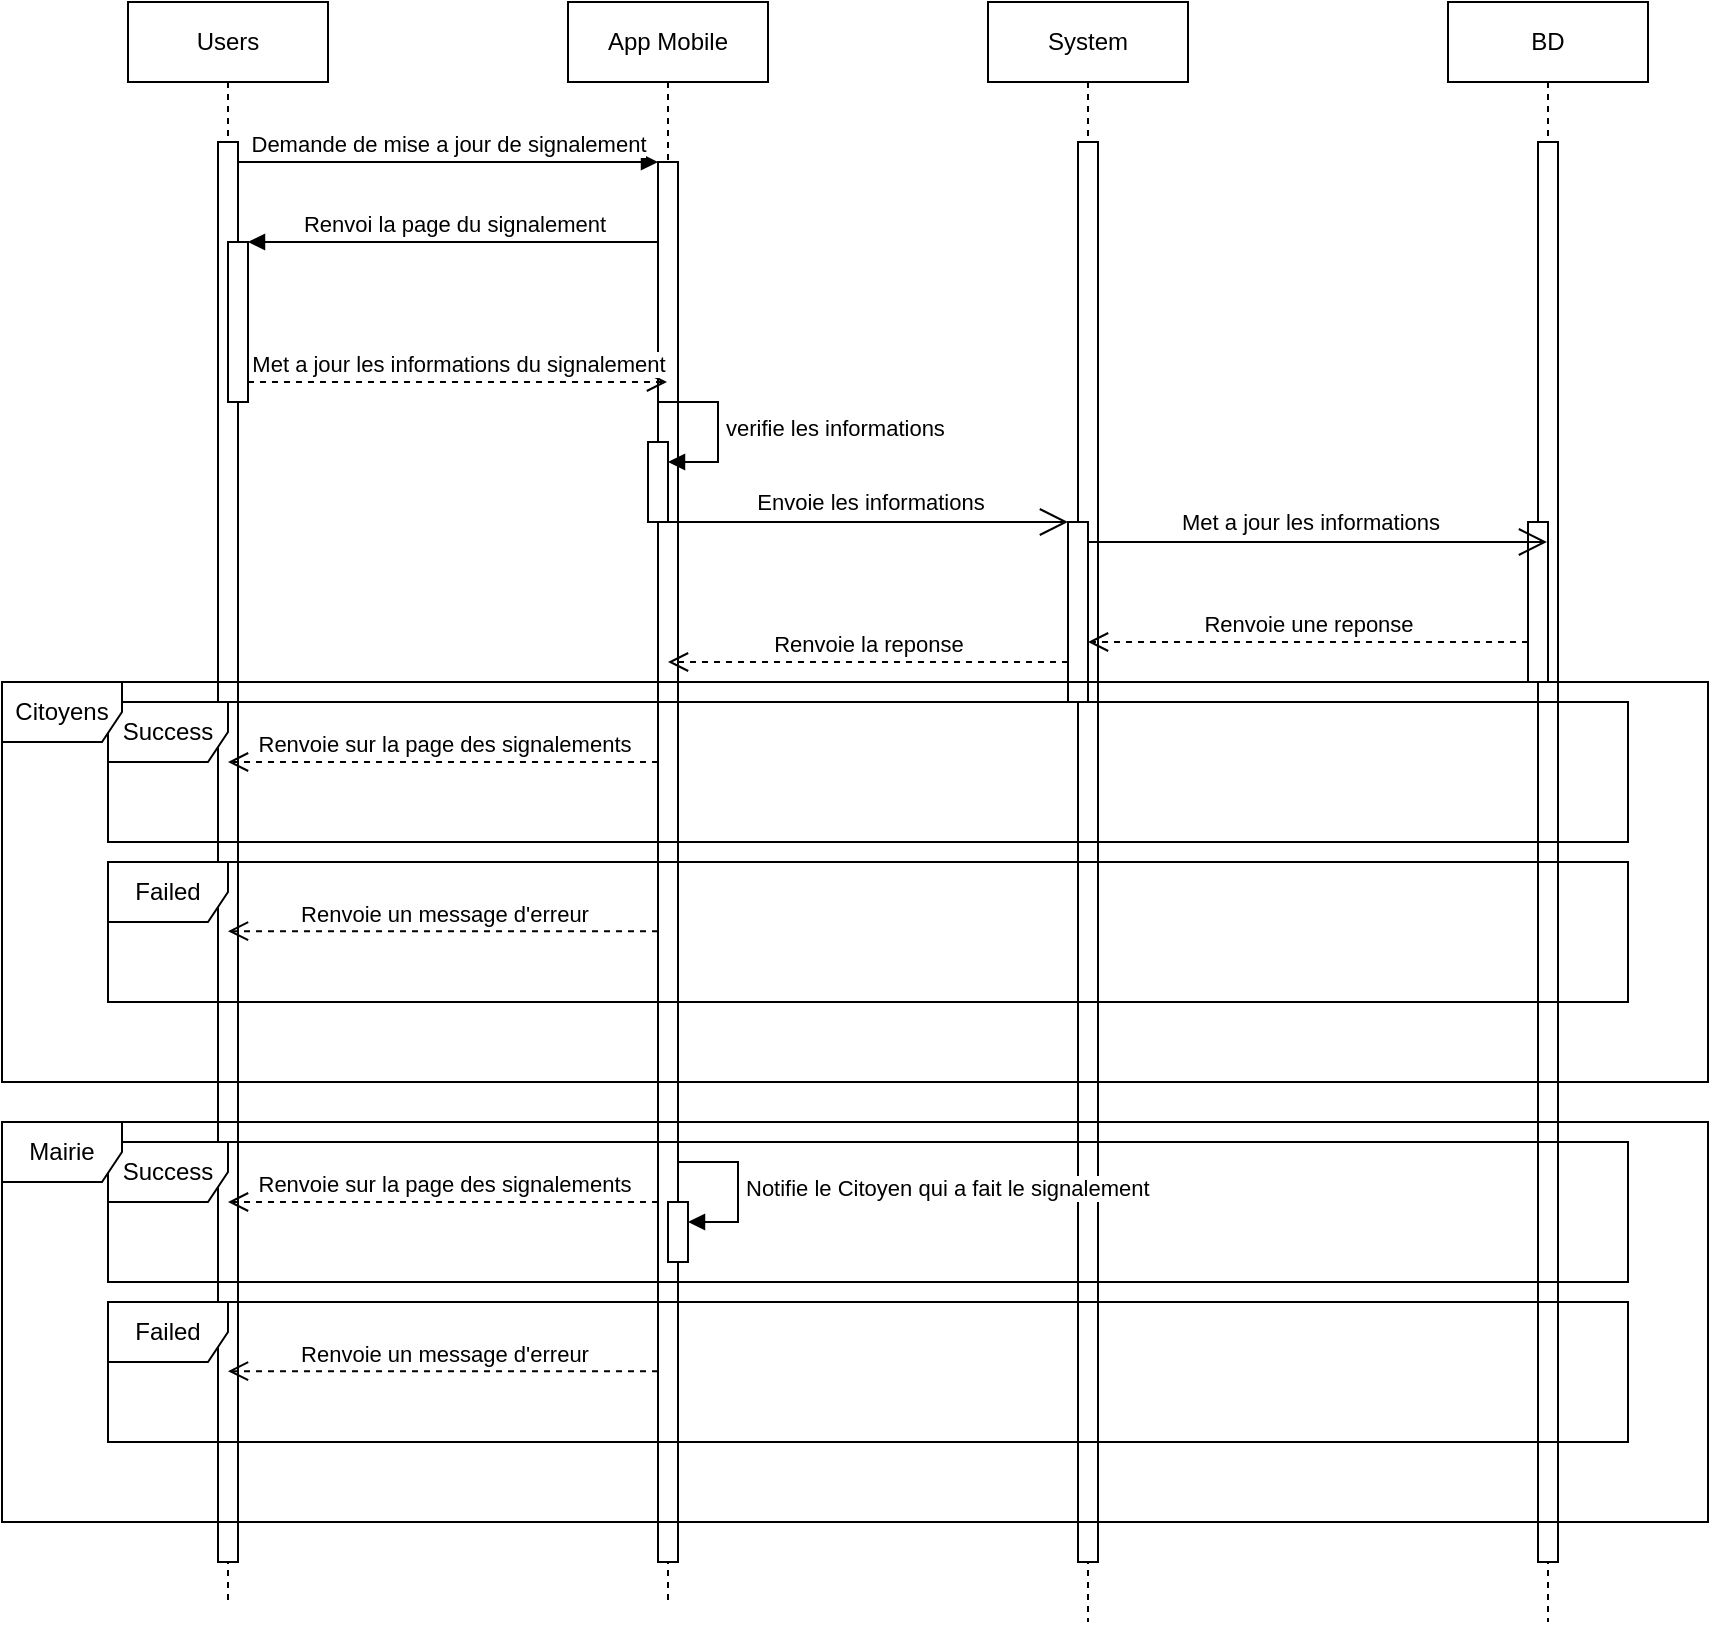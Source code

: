 <mxfile version="27.0.9">
  <diagram name="Page-1" id="pOD29hwekjlrXBInAIg7">
    <mxGraphModel dx="2253" dy="797" grid="1" gridSize="10" guides="1" tooltips="1" connect="1" arrows="1" fold="1" page="1" pageScale="1" pageWidth="827" pageHeight="1169" math="0" shadow="0">
      <root>
        <mxCell id="0" />
        <mxCell id="1" parent="0" />
        <mxCell id="RNqQ6qtLA7qJFd5542pB-1" value="Users" style="shape=umlLifeline;perimeter=lifelinePerimeter;whiteSpace=wrap;html=1;container=0;dropTarget=0;collapsible=0;recursiveResize=0;outlineConnect=0;portConstraint=eastwest;newEdgeStyle={&quot;edgeStyle&quot;:&quot;elbowEdgeStyle&quot;,&quot;elbow&quot;:&quot;vertical&quot;,&quot;curved&quot;:0,&quot;rounded&quot;:0};" parent="1" vertex="1">
          <mxGeometry x="50" y="90" width="100" height="800" as="geometry" />
        </mxCell>
        <mxCell id="RNqQ6qtLA7qJFd5542pB-2" value="" style="html=1;points=[];perimeter=orthogonalPerimeter;outlineConnect=0;targetShapes=umlLifeline;portConstraint=eastwest;newEdgeStyle={&quot;edgeStyle&quot;:&quot;elbowEdgeStyle&quot;,&quot;elbow&quot;:&quot;vertical&quot;,&quot;curved&quot;:0,&quot;rounded&quot;:0};" parent="RNqQ6qtLA7qJFd5542pB-1" vertex="1">
          <mxGeometry x="45" y="70" width="10" height="710" as="geometry" />
        </mxCell>
        <mxCell id="RNqQ6qtLA7qJFd5542pB-3" value="" style="html=1;points=[];perimeter=orthogonalPerimeter;outlineConnect=0;targetShapes=umlLifeline;portConstraint=eastwest;newEdgeStyle={&quot;edgeStyle&quot;:&quot;elbowEdgeStyle&quot;,&quot;elbow&quot;:&quot;vertical&quot;,&quot;curved&quot;:0,&quot;rounded&quot;:0};" parent="RNqQ6qtLA7qJFd5542pB-1" vertex="1">
          <mxGeometry x="50" y="120" width="10" height="80" as="geometry" />
        </mxCell>
        <mxCell id="RNqQ6qtLA7qJFd5542pB-4" value="App Mobile" style="shape=umlLifeline;perimeter=lifelinePerimeter;whiteSpace=wrap;html=1;container=0;dropTarget=0;collapsible=0;recursiveResize=0;outlineConnect=0;portConstraint=eastwest;newEdgeStyle={&quot;edgeStyle&quot;:&quot;elbowEdgeStyle&quot;,&quot;elbow&quot;:&quot;vertical&quot;,&quot;curved&quot;:0,&quot;rounded&quot;:0};" parent="1" vertex="1">
          <mxGeometry x="270" y="90" width="100" height="800" as="geometry" />
        </mxCell>
        <mxCell id="RNqQ6qtLA7qJFd5542pB-5" value="" style="html=1;points=[];perimeter=orthogonalPerimeter;outlineConnect=0;targetShapes=umlLifeline;portConstraint=eastwest;newEdgeStyle={&quot;edgeStyle&quot;:&quot;elbowEdgeStyle&quot;,&quot;elbow&quot;:&quot;vertical&quot;,&quot;curved&quot;:0,&quot;rounded&quot;:0};" parent="RNqQ6qtLA7qJFd5542pB-4" vertex="1">
          <mxGeometry x="45" y="80" width="10" height="700" as="geometry" />
        </mxCell>
        <mxCell id="RNqQ6qtLA7qJFd5542pB-6" value="" style="html=1;points=[[0,0,0,0,5],[0,1,0,0,-5],[1,0,0,0,5],[1,1,0,0,-5]];perimeter=orthogonalPerimeter;outlineConnect=0;targetShapes=umlLifeline;portConstraint=eastwest;newEdgeStyle={&quot;curved&quot;:0,&quot;rounded&quot;:0};" parent="RNqQ6qtLA7qJFd5542pB-4" vertex="1">
          <mxGeometry x="40" y="220" width="10" height="40" as="geometry" />
        </mxCell>
        <mxCell id="RNqQ6qtLA7qJFd5542pB-7" value="verifie les informations" style="html=1;align=left;spacingLeft=2;endArrow=block;rounded=0;edgeStyle=orthogonalEdgeStyle;curved=0;rounded=0;" parent="RNqQ6qtLA7qJFd5542pB-4" target="RNqQ6qtLA7qJFd5542pB-6" edge="1">
          <mxGeometry relative="1" as="geometry">
            <mxPoint x="45" y="200" as="sourcePoint" />
            <Array as="points">
              <mxPoint x="75" y="230" />
            </Array>
          </mxGeometry>
        </mxCell>
        <mxCell id="RNqQ6qtLA7qJFd5542pB-8" value="Demande de mise a jour de signalement" style="html=1;verticalAlign=bottom;endArrow=block;edgeStyle=elbowEdgeStyle;elbow=vertical;curved=0;rounded=0;" parent="1" source="RNqQ6qtLA7qJFd5542pB-2" target="RNqQ6qtLA7qJFd5542pB-5" edge="1">
          <mxGeometry relative="1" as="geometry">
            <mxPoint x="205" y="180" as="sourcePoint" />
            <Array as="points">
              <mxPoint x="190" y="170" />
            </Array>
          </mxGeometry>
        </mxCell>
        <mxCell id="RNqQ6qtLA7qJFd5542pB-9" value="Renvoi la page du signalement" style="html=1;verticalAlign=bottom;endArrow=block;edgeStyle=elbowEdgeStyle;elbow=horizontal;curved=0;rounded=0;" parent="1" source="RNqQ6qtLA7qJFd5542pB-5" target="RNqQ6qtLA7qJFd5542pB-3" edge="1">
          <mxGeometry relative="1" as="geometry">
            <mxPoint x="185" y="210" as="sourcePoint" />
            <Array as="points">
              <mxPoint x="200" y="210" />
            </Array>
          </mxGeometry>
        </mxCell>
        <mxCell id="RNqQ6qtLA7qJFd5542pB-10" value="System" style="shape=umlLifeline;perimeter=lifelinePerimeter;whiteSpace=wrap;html=1;container=0;dropTarget=0;collapsible=0;recursiveResize=0;outlineConnect=0;portConstraint=eastwest;newEdgeStyle={&quot;edgeStyle&quot;:&quot;elbowEdgeStyle&quot;,&quot;elbow&quot;:&quot;vertical&quot;,&quot;curved&quot;:0,&quot;rounded&quot;:0};" parent="1" vertex="1">
          <mxGeometry x="480" y="90" width="100" height="810" as="geometry" />
        </mxCell>
        <mxCell id="RNqQ6qtLA7qJFd5542pB-11" value="" style="html=1;points=[];perimeter=orthogonalPerimeter;outlineConnect=0;targetShapes=umlLifeline;portConstraint=eastwest;newEdgeStyle={&quot;edgeStyle&quot;:&quot;elbowEdgeStyle&quot;,&quot;elbow&quot;:&quot;vertical&quot;,&quot;curved&quot;:0,&quot;rounded&quot;:0};" parent="RNqQ6qtLA7qJFd5542pB-10" vertex="1">
          <mxGeometry x="45" y="70" width="10" height="710" as="geometry" />
        </mxCell>
        <mxCell id="RNqQ6qtLA7qJFd5542pB-12" value="" style="html=1;points=[[0,0,0,0,5],[0,1,0,0,-5],[1,0,0,0,5],[1,1,0,0,-5]];perimeter=orthogonalPerimeter;outlineConnect=0;targetShapes=umlLifeline;portConstraint=eastwest;newEdgeStyle={&quot;curved&quot;:0,&quot;rounded&quot;:0};" parent="RNqQ6qtLA7qJFd5542pB-10" vertex="1">
          <mxGeometry x="40" y="260" width="10" height="90" as="geometry" />
        </mxCell>
        <mxCell id="RNqQ6qtLA7qJFd5542pB-13" value="BD" style="shape=umlLifeline;perimeter=lifelinePerimeter;whiteSpace=wrap;html=1;container=0;dropTarget=0;collapsible=0;recursiveResize=0;outlineConnect=0;portConstraint=eastwest;newEdgeStyle={&quot;edgeStyle&quot;:&quot;elbowEdgeStyle&quot;,&quot;elbow&quot;:&quot;vertical&quot;,&quot;curved&quot;:0,&quot;rounded&quot;:0};" parent="1" vertex="1">
          <mxGeometry x="710" y="90" width="100" height="810" as="geometry" />
        </mxCell>
        <mxCell id="RNqQ6qtLA7qJFd5542pB-14" value="" style="html=1;points=[];perimeter=orthogonalPerimeter;outlineConnect=0;targetShapes=umlLifeline;portConstraint=eastwest;newEdgeStyle={&quot;edgeStyle&quot;:&quot;elbowEdgeStyle&quot;,&quot;elbow&quot;:&quot;vertical&quot;,&quot;curved&quot;:0,&quot;rounded&quot;:0};" parent="RNqQ6qtLA7qJFd5542pB-13" vertex="1">
          <mxGeometry x="45" y="70" width="10" height="710" as="geometry" />
        </mxCell>
        <mxCell id="RNqQ6qtLA7qJFd5542pB-15" value="" style="html=1;points=[];perimeter=orthogonalPerimeter;outlineConnect=0;targetShapes=umlLifeline;portConstraint=eastwest;newEdgeStyle={&quot;edgeStyle&quot;:&quot;elbowEdgeStyle&quot;,&quot;elbow&quot;:&quot;vertical&quot;,&quot;curved&quot;:0,&quot;rounded&quot;:0};" parent="RNqQ6qtLA7qJFd5542pB-13" vertex="1">
          <mxGeometry x="40" y="260" width="10" height="80" as="geometry" />
        </mxCell>
        <mxCell id="RNqQ6qtLA7qJFd5542pB-16" value="Failed" style="shape=umlFrame;whiteSpace=wrap;html=1;pointerEvents=0;" parent="1" vertex="1">
          <mxGeometry x="40" y="520" width="760" height="70" as="geometry" />
        </mxCell>
        <mxCell id="RNqQ6qtLA7qJFd5542pB-17" value="Met a jour les informations du signalement" style="html=1;verticalAlign=bottom;endArrow=open;dashed=1;endSize=8;curved=0;rounded=0;" parent="1" target="RNqQ6qtLA7qJFd5542pB-4" edge="1">
          <mxGeometry relative="1" as="geometry">
            <mxPoint x="110" y="280" as="sourcePoint" />
            <mxPoint x="219.5" y="280" as="targetPoint" />
          </mxGeometry>
        </mxCell>
        <mxCell id="RNqQ6qtLA7qJFd5542pB-18" value="Renvoie une reponse" style="html=1;verticalAlign=bottom;endArrow=open;dashed=1;endSize=8;curved=0;rounded=0;" parent="1" target="RNqQ6qtLA7qJFd5542pB-10" edge="1">
          <mxGeometry relative="1" as="geometry">
            <mxPoint x="750" y="410" as="sourcePoint" />
            <mxPoint x="670" y="410" as="targetPoint" />
          </mxGeometry>
        </mxCell>
        <mxCell id="RNqQ6qtLA7qJFd5542pB-19" value="" style="endArrow=open;endFill=1;endSize=12;html=1;rounded=0;" parent="1" edge="1">
          <mxGeometry width="160" relative="1" as="geometry">
            <mxPoint x="320" y="350.0" as="sourcePoint" />
            <mxPoint x="520" y="350.0" as="targetPoint" />
          </mxGeometry>
        </mxCell>
        <mxCell id="RNqQ6qtLA7qJFd5542pB-20" value="Envoie les informations" style="edgeLabel;html=1;align=center;verticalAlign=middle;resizable=0;points=[];" parent="RNqQ6qtLA7qJFd5542pB-19" vertex="1" connectable="0">
          <mxGeometry x="0.045" y="-1" relative="1" as="geometry">
            <mxPoint x="-4" y="-11" as="offset" />
          </mxGeometry>
        </mxCell>
        <mxCell id="RNqQ6qtLA7qJFd5542pB-21" value="" style="endArrow=open;endFill=1;endSize=12;html=1;rounded=0;" parent="1" target="RNqQ6qtLA7qJFd5542pB-13" edge="1">
          <mxGeometry width="160" relative="1" as="geometry">
            <mxPoint x="530" y="360" as="sourcePoint" />
            <mxPoint x="690" y="360" as="targetPoint" />
          </mxGeometry>
        </mxCell>
        <mxCell id="RNqQ6qtLA7qJFd5542pB-22" value="Met a jour les informations" style="edgeLabel;html=1;align=center;verticalAlign=middle;resizable=0;points=[];" parent="RNqQ6qtLA7qJFd5542pB-21" vertex="1" connectable="0">
          <mxGeometry x="-0.082" y="-3" relative="1" as="geometry">
            <mxPoint x="5" y="-13" as="offset" />
          </mxGeometry>
        </mxCell>
        <mxCell id="RNqQ6qtLA7qJFd5542pB-23" value="Renvoie la reponse" style="html=1;verticalAlign=bottom;endArrow=open;dashed=1;endSize=8;curved=0;rounded=0;" parent="1" target="RNqQ6qtLA7qJFd5542pB-4" edge="1">
          <mxGeometry relative="1" as="geometry">
            <mxPoint x="520" y="420" as="sourcePoint" />
            <mxPoint x="440" y="420" as="targetPoint" />
          </mxGeometry>
        </mxCell>
        <mxCell id="RNqQ6qtLA7qJFd5542pB-24" value="Renvoie sur la page des signalements" style="html=1;verticalAlign=bottom;endArrow=open;dashed=1;endSize=8;curved=0;rounded=0;" parent="1" source="RNqQ6qtLA7qJFd5542pB-5" edge="1">
          <mxGeometry relative="1" as="geometry">
            <mxPoint x="180" y="470" as="sourcePoint" />
            <mxPoint x="100" y="470" as="targetPoint" />
          </mxGeometry>
        </mxCell>
        <mxCell id="RNqQ6qtLA7qJFd5542pB-25" value="Success" style="shape=umlFrame;whiteSpace=wrap;html=1;pointerEvents=0;" parent="1" vertex="1">
          <mxGeometry x="40" y="440" width="760" height="70" as="geometry" />
        </mxCell>
        <mxCell id="RNqQ6qtLA7qJFd5542pB-26" value="Renvoie un message d&#39;erreur" style="html=1;verticalAlign=bottom;endArrow=open;dashed=1;endSize=8;curved=0;rounded=0;" parent="1" edge="1">
          <mxGeometry relative="1" as="geometry">
            <mxPoint x="315" y="554.58" as="sourcePoint" />
            <mxPoint x="100" y="554.58" as="targetPoint" />
          </mxGeometry>
        </mxCell>
        <mxCell id="RNqQ6qtLA7qJFd5542pB-27" value="Citoyens" style="shape=umlFrame;whiteSpace=wrap;html=1;pointerEvents=0;" parent="1" vertex="1">
          <mxGeometry x="-13" y="430" width="853" height="200" as="geometry" />
        </mxCell>
        <mxCell id="RNqQ6qtLA7qJFd5542pB-29" value="Renvoie sur la page des signalements" style="html=1;verticalAlign=bottom;endArrow=open;dashed=1;endSize=8;curved=0;rounded=0;" parent="1" edge="1">
          <mxGeometry relative="1" as="geometry">
            <mxPoint x="315" y="690" as="sourcePoint" />
            <mxPoint x="100" y="690" as="targetPoint" />
          </mxGeometry>
        </mxCell>
        <mxCell id="RNqQ6qtLA7qJFd5542pB-30" value="Renvoie un message d&#39;erreur" style="html=1;verticalAlign=bottom;endArrow=open;dashed=1;endSize=8;curved=0;rounded=0;" parent="1" edge="1">
          <mxGeometry relative="1" as="geometry">
            <mxPoint x="315" y="774.58" as="sourcePoint" />
            <mxPoint x="100" y="774.58" as="targetPoint" />
          </mxGeometry>
        </mxCell>
        <mxCell id="RNqQ6qtLA7qJFd5542pB-31" value="Failed" style="shape=umlFrame;whiteSpace=wrap;html=1;pointerEvents=0;" parent="1" vertex="1">
          <mxGeometry x="40" y="740" width="760" height="70" as="geometry" />
        </mxCell>
        <mxCell id="RNqQ6qtLA7qJFd5542pB-32" value="Success" style="shape=umlFrame;whiteSpace=wrap;html=1;pointerEvents=0;" parent="1" vertex="1">
          <mxGeometry x="40" y="660" width="760" height="70" as="geometry" />
        </mxCell>
        <mxCell id="RNqQ6qtLA7qJFd5542pB-33" value="Mairie" style="shape=umlFrame;whiteSpace=wrap;html=1;pointerEvents=0;" parent="1" vertex="1">
          <mxGeometry x="-13" y="650" width="853" height="200" as="geometry" />
        </mxCell>
        <mxCell id="VhaABPFQOwqqWGr8AYma-6" value="" style="html=1;points=[[0,0,0,0,5],[0,1,0,0,-5],[1,0,0,0,5],[1,1,0,0,-5]];perimeter=orthogonalPerimeter;outlineConnect=0;targetShapes=umlLifeline;portConstraint=eastwest;newEdgeStyle={&quot;curved&quot;:0,&quot;rounded&quot;:0};" vertex="1" parent="1">
          <mxGeometry x="320" y="690" width="10" height="30" as="geometry" />
        </mxCell>
        <mxCell id="VhaABPFQOwqqWGr8AYma-7" value="Notifie le Citoyen qui a fait le signalement" style="html=1;align=left;spacingLeft=2;endArrow=block;rounded=0;edgeStyle=orthogonalEdgeStyle;curved=0;rounded=0;" edge="1" target="VhaABPFQOwqqWGr8AYma-6" parent="1">
          <mxGeometry relative="1" as="geometry">
            <mxPoint x="325" y="670" as="sourcePoint" />
            <Array as="points">
              <mxPoint x="355" y="700" />
            </Array>
          </mxGeometry>
        </mxCell>
      </root>
    </mxGraphModel>
  </diagram>
</mxfile>
